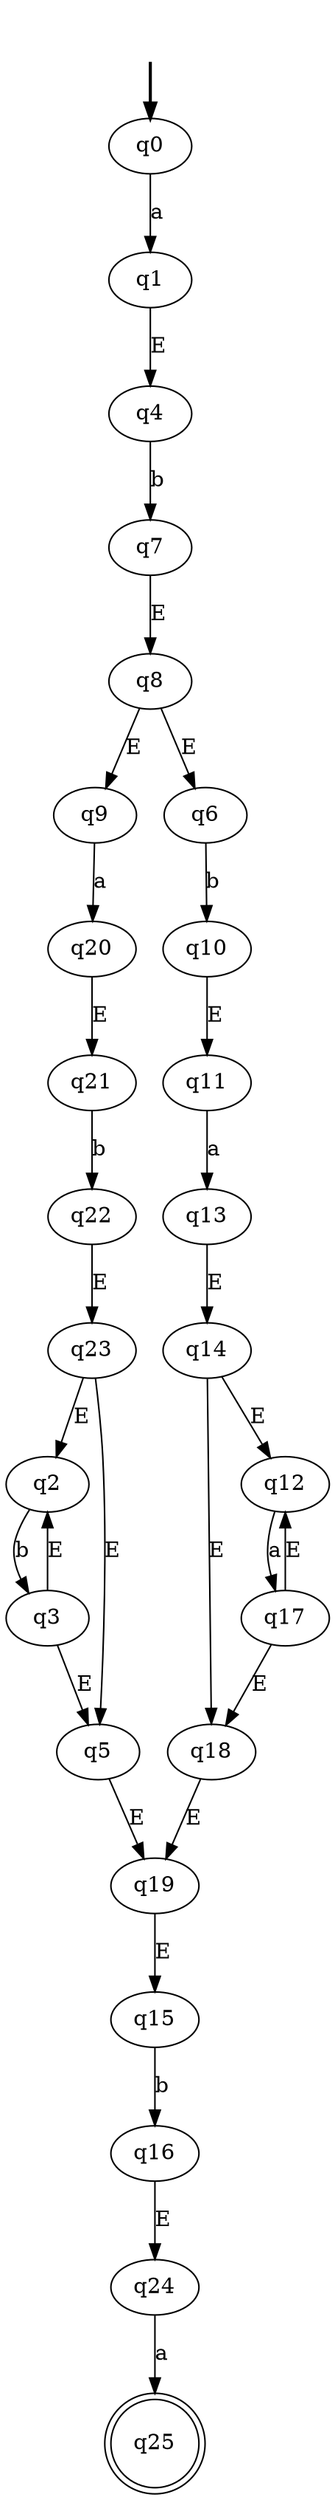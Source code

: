 digraph {
	fake0 [style=invisible]
	q4
	q20
	q13
	q22
	q11
	q2
	q14
	q21
	q9
	q25 [shape=doublecircle]
	q18
	q24
	q8
	q23
	q7
	q1
	q19
	q5
	q0 [root=true]
	q12
	q3
	q10
	q15
	q17
	q6
	q16
	fake0 -> q0 [style=bold]
	q0 -> q1 [label=a]
	q4 -> q7 [label=b]
	q1 -> q4 [label=E]
	q9 -> q20 [label=a]
	q21 -> q22 [label=b]
	q20 -> q21 [label=E]
	q2 -> q3 [label=b]
	q23 -> q5 [label=E]
	q23 -> q2 [label=E]
	q3 -> q5 [label=E]
	q3 -> q2 [label=E]
	q22 -> q23 [label=E]
	q6 -> q10 [label=b]
	q11 -> q13 [label=a]
	q10 -> q11 [label=E]
	q12 -> q17 [label=a]
	q14 -> q12 [label=E]
	q14 -> q18 [label=E]
	q17 -> q12 [label=E]
	q17 -> q18 [label=E]
	q13 -> q14 [label=E]
	q8 -> q6 [label=E]
	q8 -> q9 [label=E]
	q5 -> q19 [label=E]
	q18 -> q19 [label=E]
	q7 -> q8 [label=E]
	q15 -> q16 [label=b]
	q19 -> q15 [label=E]
	q24 -> q25 [label=a]
	q16 -> q24 [label=E]
}
